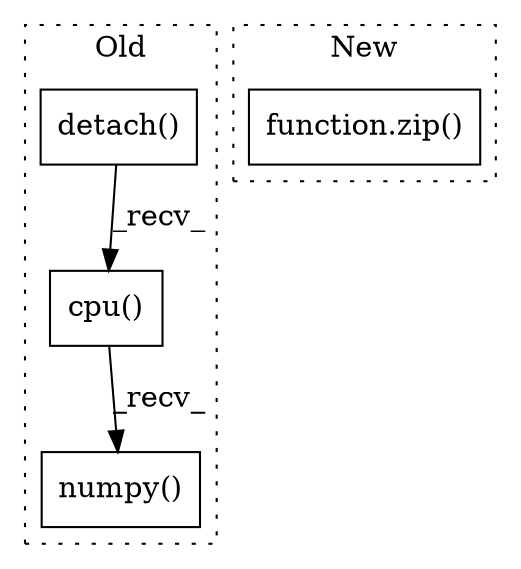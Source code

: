 digraph G {
subgraph cluster0 {
1 [label="cpu()" a="75" s="1113" l="16" shape="box"];
3 [label="numpy()" a="75" s="1113" l="24" shape="box"];
4 [label="detach()" a="75" s="1113" l="10" shape="box"];
label = "Old";
style="dotted";
}
subgraph cluster1 {
2 [label="function.zip()" a="75" s="1079,1099" l="4,1" shape="box"];
label = "New";
style="dotted";
}
1 -> 3 [label="_recv_"];
4 -> 1 [label="_recv_"];
}